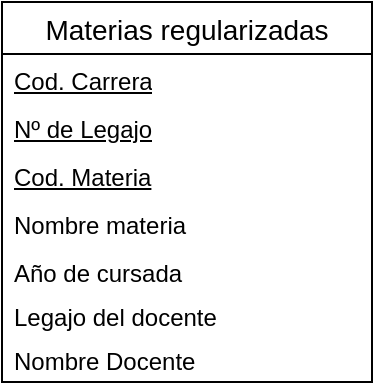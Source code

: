 <mxfile version="24.7.13">
  <diagram id="R2lEEEUBdFMjLlhIrx00" name="Page-1">
    <mxGraphModel dx="794" dy="426" grid="1" gridSize="10" guides="1" tooltips="1" connect="1" arrows="1" fold="1" page="1" pageScale="1" pageWidth="850" pageHeight="1100" math="0" shadow="0" extFonts="Permanent Marker^https://fonts.googleapis.com/css?family=Permanent+Marker">
      <root>
        <mxCell id="0" />
        <mxCell id="1" parent="0" />
        <mxCell id="xofc-59GHzO3Vg8KC9y8-14" value="Materias regularizadas" style="swimlane;fontStyle=0;childLayout=stackLayout;horizontal=1;startSize=26;horizontalStack=0;resizeParent=1;resizeParentMax=0;resizeLast=0;collapsible=1;marginBottom=0;align=center;fontSize=14;" vertex="1" parent="1">
          <mxGeometry x="345" y="50" width="185" height="190" as="geometry" />
        </mxCell>
        <mxCell id="xofc-59GHzO3Vg8KC9y8-19" value="&lt;p style=&quot;margin-top: 0cm; margin-right: 0cm; margin-bottom: 0cm;&quot; class=&quot;MsoNormal&quot;&gt;&lt;u&gt;Cod. Carrera&lt;/u&gt;&lt;/p&gt;" style="text;strokeColor=none;fillColor=none;spacingLeft=4;spacingRight=4;overflow=hidden;rotatable=0;points=[[0,0.5],[1,0.5]];portConstraint=eastwest;fontSize=12;whiteSpace=wrap;html=1;" vertex="1" parent="xofc-59GHzO3Vg8KC9y8-14">
          <mxGeometry y="26" width="185" height="24" as="geometry" />
        </mxCell>
        <mxCell id="xofc-59GHzO3Vg8KC9y8-18" value="&lt;p style=&quot;margin-top: 0cm; margin-right: 0cm; margin-bottom: 0cm;&quot; class=&quot;MsoNormal&quot;&gt;&lt;u style=&quot;background-color: initial; text-indent: 35.4pt;&quot;&gt;Nº de Legajo&lt;/u&gt;&lt;br&gt;&lt;/p&gt;" style="text;strokeColor=none;fillColor=none;spacingLeft=4;spacingRight=4;overflow=hidden;rotatable=0;points=[[0,0.5],[1,0.5]];portConstraint=eastwest;fontSize=12;whiteSpace=wrap;html=1;" vertex="1" parent="xofc-59GHzO3Vg8KC9y8-14">
          <mxGeometry y="50" width="185" height="24" as="geometry" />
        </mxCell>
        <mxCell id="xofc-59GHzO3Vg8KC9y8-20" value="&lt;p style=&quot;margin-top: 0cm; margin-right: 0cm; margin-bottom: 0cm;&quot; class=&quot;MsoNormal&quot;&gt;&lt;u&gt;Cod. Materia&lt;/u&gt;&lt;/p&gt;" style="text;strokeColor=none;fillColor=none;spacingLeft=4;spacingRight=4;overflow=hidden;rotatable=0;points=[[0,0.5],[1,0.5]];portConstraint=eastwest;fontSize=12;whiteSpace=wrap;html=1;" vertex="1" parent="xofc-59GHzO3Vg8KC9y8-14">
          <mxGeometry y="74" width="185" height="24" as="geometry" />
        </mxCell>
        <mxCell id="xofc-59GHzO3Vg8KC9y8-21" value="&lt;p style=&quot;margin-top: 0cm; margin-right: 0cm; margin-bottom: 0cm;&quot; class=&quot;MsoNormal&quot;&gt;&lt;span style=&quot;white-space-collapse: preserve;&quot; class=&quot;selectable-text copyable-text&quot;&gt;Nombre materia &lt;/span&gt;&lt;br&gt;&lt;/p&gt;" style="text;strokeColor=none;fillColor=none;spacingLeft=4;spacingRight=4;overflow=hidden;rotatable=0;points=[[0,0.5],[1,0.5]];portConstraint=eastwest;fontSize=12;whiteSpace=wrap;html=1;" vertex="1" parent="xofc-59GHzO3Vg8KC9y8-14">
          <mxGeometry y="98" width="185" height="24" as="geometry" />
        </mxCell>
        <mxCell id="xofc-59GHzO3Vg8KC9y8-24" value="&lt;p style=&quot;margin-top: 0cm; margin-right: 0cm; margin-bottom: 0cm;&quot; class=&quot;MsoNormal&quot;&gt;Año de cursada&amp;nbsp;&lt;br&gt;&lt;/p&gt;" style="text;strokeColor=none;fillColor=none;spacingLeft=4;spacingRight=4;overflow=hidden;rotatable=0;points=[[0,0.5],[1,0.5]];portConstraint=eastwest;fontSize=12;whiteSpace=wrap;html=1;" vertex="1" parent="xofc-59GHzO3Vg8KC9y8-14">
          <mxGeometry y="122" width="185" height="22" as="geometry" />
        </mxCell>
        <mxCell id="xofc-59GHzO3Vg8KC9y8-25" value="&lt;p style=&quot;margin-top: 0cm; margin-right: 0cm; margin-bottom: 0cm;&quot; class=&quot;MsoNormal&quot;&gt;Legajo del docente&amp;nbsp;&lt;br&gt;&lt;/p&gt;" style="text;strokeColor=none;fillColor=none;spacingLeft=4;spacingRight=4;overflow=hidden;rotatable=0;points=[[0,0.5],[1,0.5]];portConstraint=eastwest;fontSize=12;whiteSpace=wrap;html=1;" vertex="1" parent="xofc-59GHzO3Vg8KC9y8-14">
          <mxGeometry y="144" width="185" height="22" as="geometry" />
        </mxCell>
        <mxCell id="xofc-59GHzO3Vg8KC9y8-26" value="&lt;p style=&quot;margin-top: 0cm; margin-right: 0cm; margin-bottom: 0cm;&quot; class=&quot;MsoNormal&quot;&gt;&lt;span style=&quot;background-color: initial;&quot;&gt;Nombre Docente&amp;nbsp;&lt;/span&gt;&lt;br&gt;&lt;/p&gt;" style="text;strokeColor=none;fillColor=none;spacingLeft=4;spacingRight=4;overflow=hidden;rotatable=0;points=[[0,0.5],[1,0.5]];portConstraint=eastwest;fontSize=12;whiteSpace=wrap;html=1;" vertex="1" parent="xofc-59GHzO3Vg8KC9y8-14">
          <mxGeometry y="166" width="185" height="24" as="geometry" />
        </mxCell>
      </root>
    </mxGraphModel>
  </diagram>
</mxfile>
